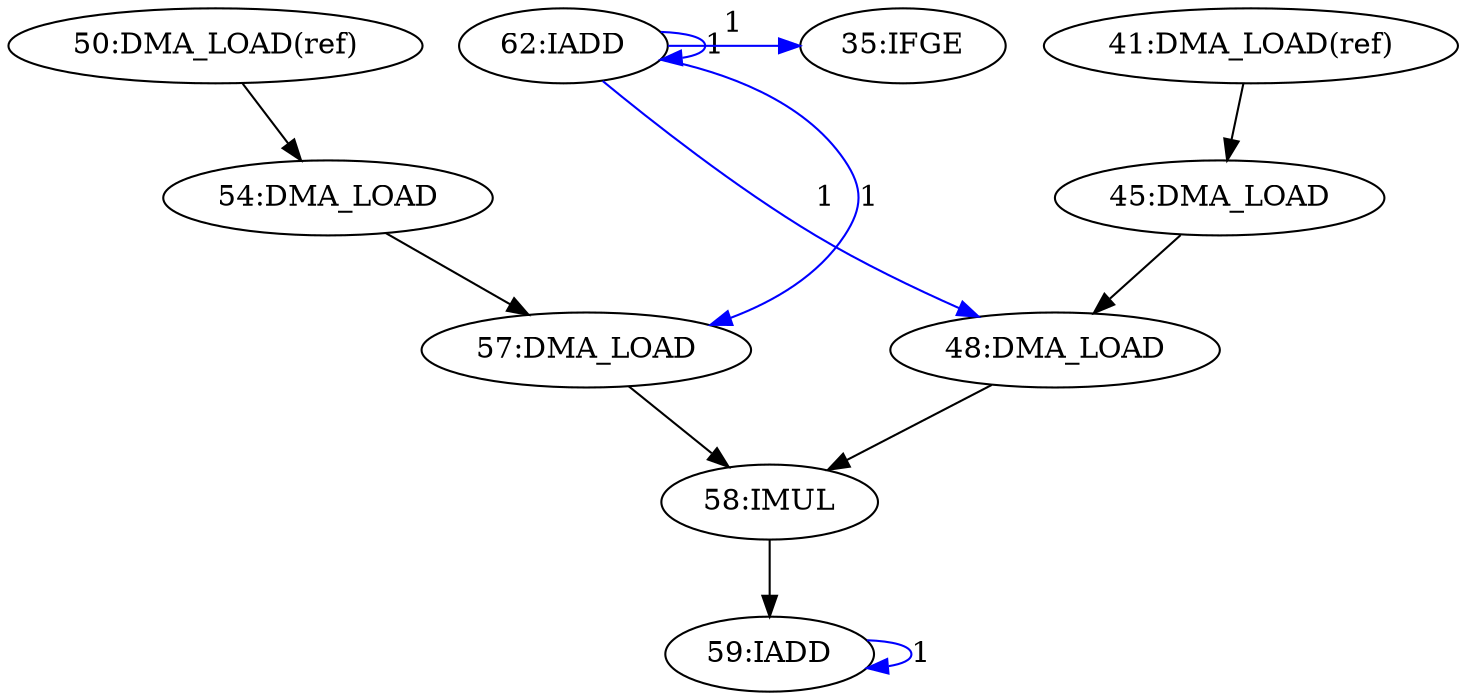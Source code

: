 digraph depgraph {
n0 [label="48:DMA_LOAD"];
n1 [label="45:DMA_LOAD"];
n1 -> n0;
n2 [label="41:DMA_LOAD(ref)"];
n2 -> n1;
n3 [label="57:DMA_LOAD"];
n4 [label="54:DMA_LOAD"];
n4 -> n3;
n5 [label="59:IADD"];
n6 [label="58:IMUL"];
n6 -> n5;
n0 -> n6;
n3 -> n6;
n7 [label="50:DMA_LOAD(ref)"];
n7 -> n4;
n5 -> n5 [constraint=false,color=blue,label="1"];
n8 [label="62:IADD"];
n8 -> n0 [constraint=false,color=blue,label="1"];
n8 -> n3 [constraint=false,color=blue,label="1"];
n9 [label="35:IFGE"];
n8 -> n9 [constraint=false,color=blue,label="1"];
n8 -> n8 [constraint=false,color=blue,label="1"];
}